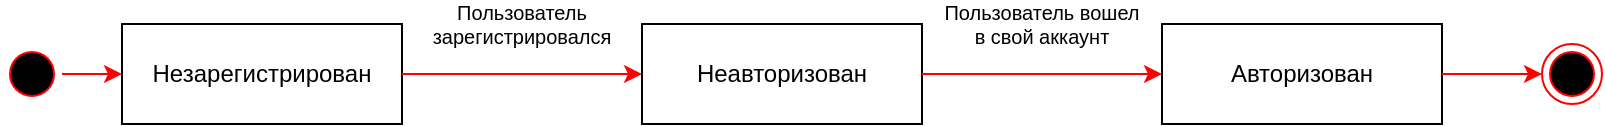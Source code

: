 <mxfile version="21.3.4" type="device">
  <diagram name="Страница 1" id="TCrMo9JDw7vAoWIrAI9p">
    <mxGraphModel dx="955" dy="525" grid="1" gridSize="10" guides="1" tooltips="1" connect="1" arrows="1" fold="1" page="1" pageScale="1" pageWidth="827" pageHeight="1169" math="0" shadow="0">
      <root>
        <mxCell id="0" />
        <mxCell id="1" parent="0" />
        <mxCell id="w4OHOZL_qTUTmiTbEvOy-3" value="" style="ellipse;html=1;shape=startState;fillColor=#000000;strokeColor=#ff0000;" parent="1" vertex="1">
          <mxGeometry x="80" y="110" width="30" height="30" as="geometry" />
        </mxCell>
        <mxCell id="pd1X3qTKiEoY6pdAf5Pr-2" value="" style="endArrow=classic;html=1;rounded=0;exitX=1;exitY=0.5;exitDx=0;exitDy=0;fillColor=#e51400;strokeColor=#FF0000;entryX=0;entryY=0.5;entryDx=0;entryDy=0;" edge="1" parent="1" source="w4OHOZL_qTUTmiTbEvOy-3" target="pd1X3qTKiEoY6pdAf5Pr-18">
          <mxGeometry width="50" height="50" relative="1" as="geometry">
            <mxPoint x="190" y="150" as="sourcePoint" />
            <mxPoint x="209" y="140" as="targetPoint" />
          </mxGeometry>
        </mxCell>
        <mxCell id="pd1X3qTKiEoY6pdAf5Pr-18" value="Незарегистрирован" style="html=1;whiteSpace=wrap;" vertex="1" parent="1">
          <mxGeometry x="140" y="100" width="140" height="50" as="geometry" />
        </mxCell>
        <mxCell id="pd1X3qTKiEoY6pdAf5Pr-19" value="" style="endArrow=classic;html=1;rounded=0;fillColor=#e51400;strokeColor=#FF0000;exitX=1;exitY=0.5;exitDx=0;exitDy=0;entryX=0;entryY=0.5;entryDx=0;entryDy=0;" edge="1" parent="1" source="pd1X3qTKiEoY6pdAf5Pr-18" target="pd1X3qTKiEoY6pdAf5Pr-30">
          <mxGeometry width="50" height="50" relative="1" as="geometry">
            <mxPoint x="430" y="200" as="sourcePoint" />
            <mxPoint x="360" y="125" as="targetPoint" />
          </mxGeometry>
        </mxCell>
        <mxCell id="pd1X3qTKiEoY6pdAf5Pr-30" value="Неавторизован" style="html=1;whiteSpace=wrap;" vertex="1" parent="1">
          <mxGeometry x="400" y="100" width="140" height="50" as="geometry" />
        </mxCell>
        <mxCell id="pd1X3qTKiEoY6pdAf5Pr-31" value="Пользователь зарегистрировался" style="text;html=1;strokeColor=none;fillColor=none;align=center;verticalAlign=middle;whiteSpace=wrap;rounded=0;fontSize=10;" vertex="1" parent="1">
          <mxGeometry x="270" y="90" width="140" height="20" as="geometry" />
        </mxCell>
        <mxCell id="pd1X3qTKiEoY6pdAf5Pr-32" value="Авторизован" style="html=1;whiteSpace=wrap;" vertex="1" parent="1">
          <mxGeometry x="660" y="100" width="140" height="50" as="geometry" />
        </mxCell>
        <mxCell id="pd1X3qTKiEoY6pdAf5Pr-33" value="" style="endArrow=classic;html=1;rounded=0;fillColor=#e51400;strokeColor=#FF0000;exitX=1;exitY=0.5;exitDx=0;exitDy=0;entryX=0;entryY=0.5;entryDx=0;entryDy=0;" edge="1" parent="1" source="pd1X3qTKiEoY6pdAf5Pr-30" target="pd1X3qTKiEoY6pdAf5Pr-32">
          <mxGeometry width="50" height="50" relative="1" as="geometry">
            <mxPoint x="550" y="180" as="sourcePoint" />
            <mxPoint x="670" y="180" as="targetPoint" />
          </mxGeometry>
        </mxCell>
        <mxCell id="pd1X3qTKiEoY6pdAf5Pr-34" value="Пользователь вошел &lt;br&gt;в свой аккаунт" style="text;html=1;strokeColor=none;fillColor=none;align=center;verticalAlign=middle;whiteSpace=wrap;rounded=0;fontSize=10;" vertex="1" parent="1">
          <mxGeometry x="530" y="90" width="140" height="20" as="geometry" />
        </mxCell>
        <mxCell id="pd1X3qTKiEoY6pdAf5Pr-35" value="" style="endArrow=classic;html=1;rounded=0;fillColor=#e51400;strokeColor=#FF0000;exitX=1;exitY=0.5;exitDx=0;exitDy=0;" edge="1" parent="1" source="pd1X3qTKiEoY6pdAf5Pr-32">
          <mxGeometry width="50" height="50" relative="1" as="geometry">
            <mxPoint x="810" y="124.52" as="sourcePoint" />
            <mxPoint x="850" y="125" as="targetPoint" />
          </mxGeometry>
        </mxCell>
        <mxCell id="pd1X3qTKiEoY6pdAf5Pr-36" value="" style="ellipse;html=1;shape=endState;fillColor=#000000;strokeColor=#ff0000;" vertex="1" parent="1">
          <mxGeometry x="850" y="110" width="30" height="30" as="geometry" />
        </mxCell>
      </root>
    </mxGraphModel>
  </diagram>
</mxfile>
